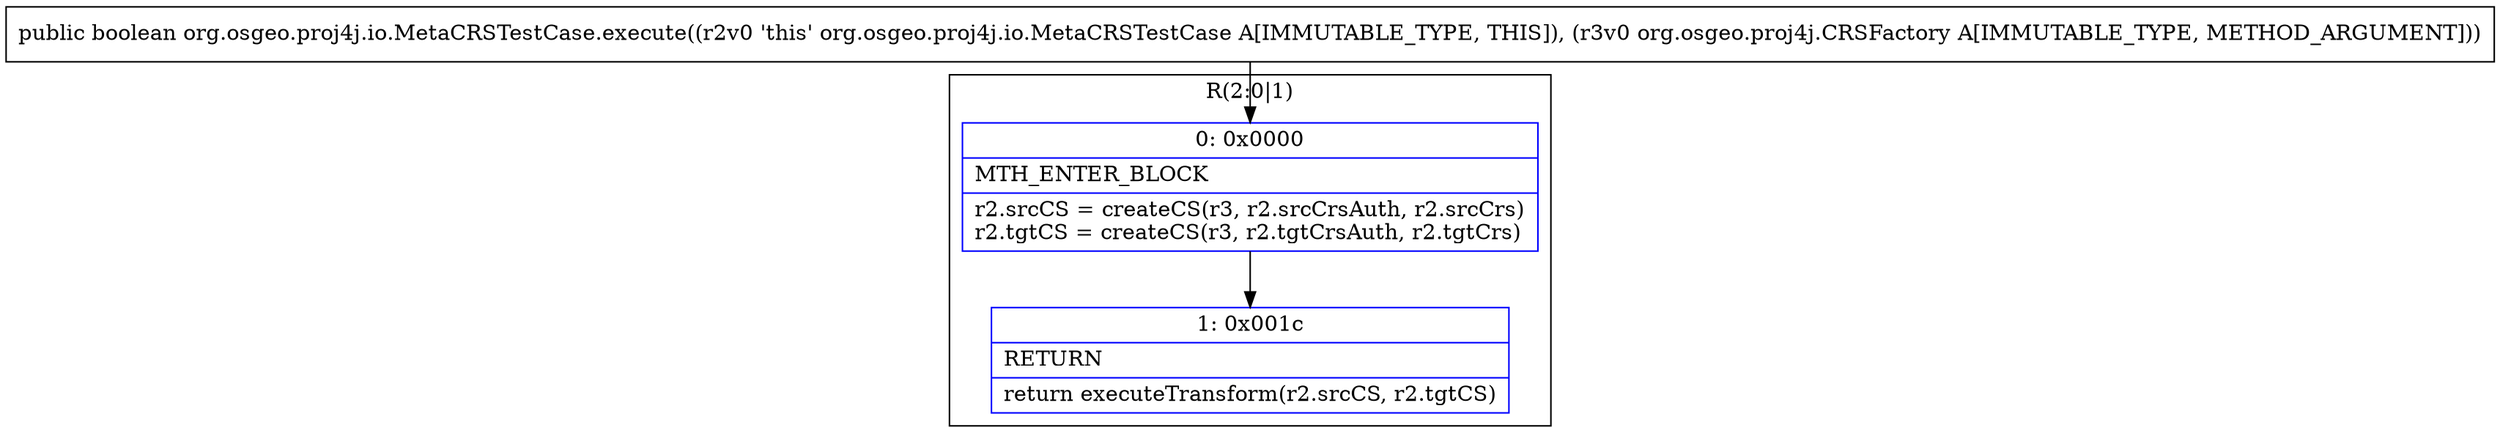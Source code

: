 digraph "CFG fororg.osgeo.proj4j.io.MetaCRSTestCase.execute(Lorg\/osgeo\/proj4j\/CRSFactory;)Z" {
subgraph cluster_Region_825180252 {
label = "R(2:0|1)";
node [shape=record,color=blue];
Node_0 [shape=record,label="{0\:\ 0x0000|MTH_ENTER_BLOCK\l|r2.srcCS = createCS(r3, r2.srcCrsAuth, r2.srcCrs)\lr2.tgtCS = createCS(r3, r2.tgtCrsAuth, r2.tgtCrs)\l}"];
Node_1 [shape=record,label="{1\:\ 0x001c|RETURN\l|return executeTransform(r2.srcCS, r2.tgtCS)\l}"];
}
MethodNode[shape=record,label="{public boolean org.osgeo.proj4j.io.MetaCRSTestCase.execute((r2v0 'this' org.osgeo.proj4j.io.MetaCRSTestCase A[IMMUTABLE_TYPE, THIS]), (r3v0 org.osgeo.proj4j.CRSFactory A[IMMUTABLE_TYPE, METHOD_ARGUMENT])) }"];
MethodNode -> Node_0;
Node_0 -> Node_1;
}

